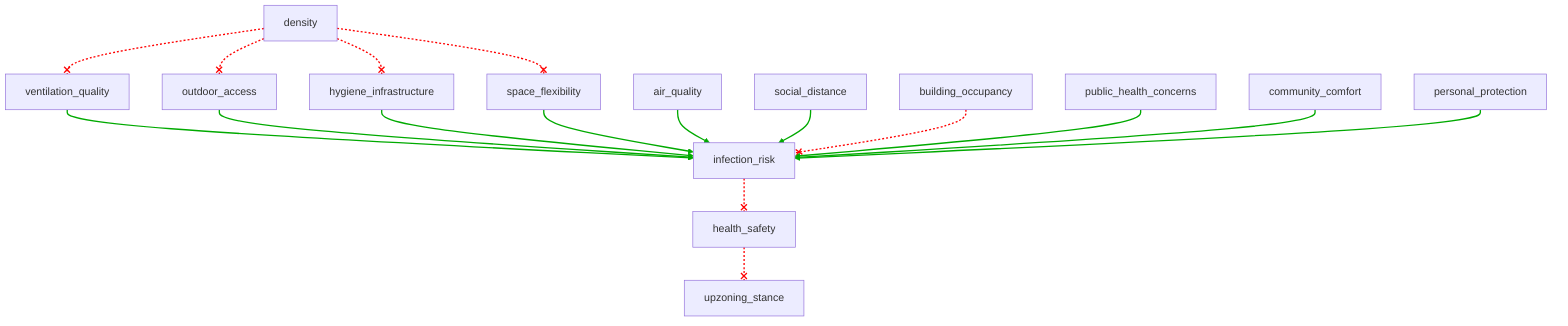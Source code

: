 flowchart TD
n1[density]
n2[ventilation_quality]
n3[outdoor_access]
n4[hygiene_infrastructure]
n5[space_flexibility]
n6[infection_risk]
n7[health_safety]
n8[air_quality]
n9[social_distance]
n10[building_occupancy]
n11[public_health_concerns]
n12[community_comfort]
n13[personal_protection]
n14[upzoning_stance]
n1 --x n2
n1 --x n3
n1 --x n4
n1 --x n5
n2 --> n6
n3 --> n6
n4 --> n6
n5 --> n6
n6 --x n7
n8 --> n6
n9 --> n6
n10 --x n6
n11 --> n6
n12 --> n6
n13 --> n6
n7 --x n14
linkStyle 0 stroke:#FF0000,stroke-dasharray:3,stroke-width:2px
linkStyle 1 stroke:#FF0000,stroke-dasharray:3,stroke-width:2px
linkStyle 2 stroke:#FF0000,stroke-dasharray:3,stroke-width:2px
linkStyle 3 stroke:#FF0000,stroke-dasharray:3,stroke-width:2px
linkStyle 4 stroke:#00AA00,stroke-width:2px
linkStyle 5 stroke:#00AA00,stroke-width:2px
linkStyle 6 stroke:#00AA00,stroke-width:2px
linkStyle 7 stroke:#00AA00,stroke-width:2px
linkStyle 8 stroke:#FF0000,stroke-dasharray:3,stroke-width:2px
linkStyle 9 stroke:#00AA00,stroke-width:2px
linkStyle 10 stroke:#00AA00,stroke-width:2px
linkStyle 11 stroke:#FF0000,stroke-dasharray:3,stroke-width:2px
linkStyle 12 stroke:#00AA00,stroke-width:2px
linkStyle 13 stroke:#00AA00,stroke-width:2px
linkStyle 14 stroke:#00AA00,stroke-width:2px
linkStyle 15 stroke:#FF0000,stroke-dasharray:3,stroke-width:2px